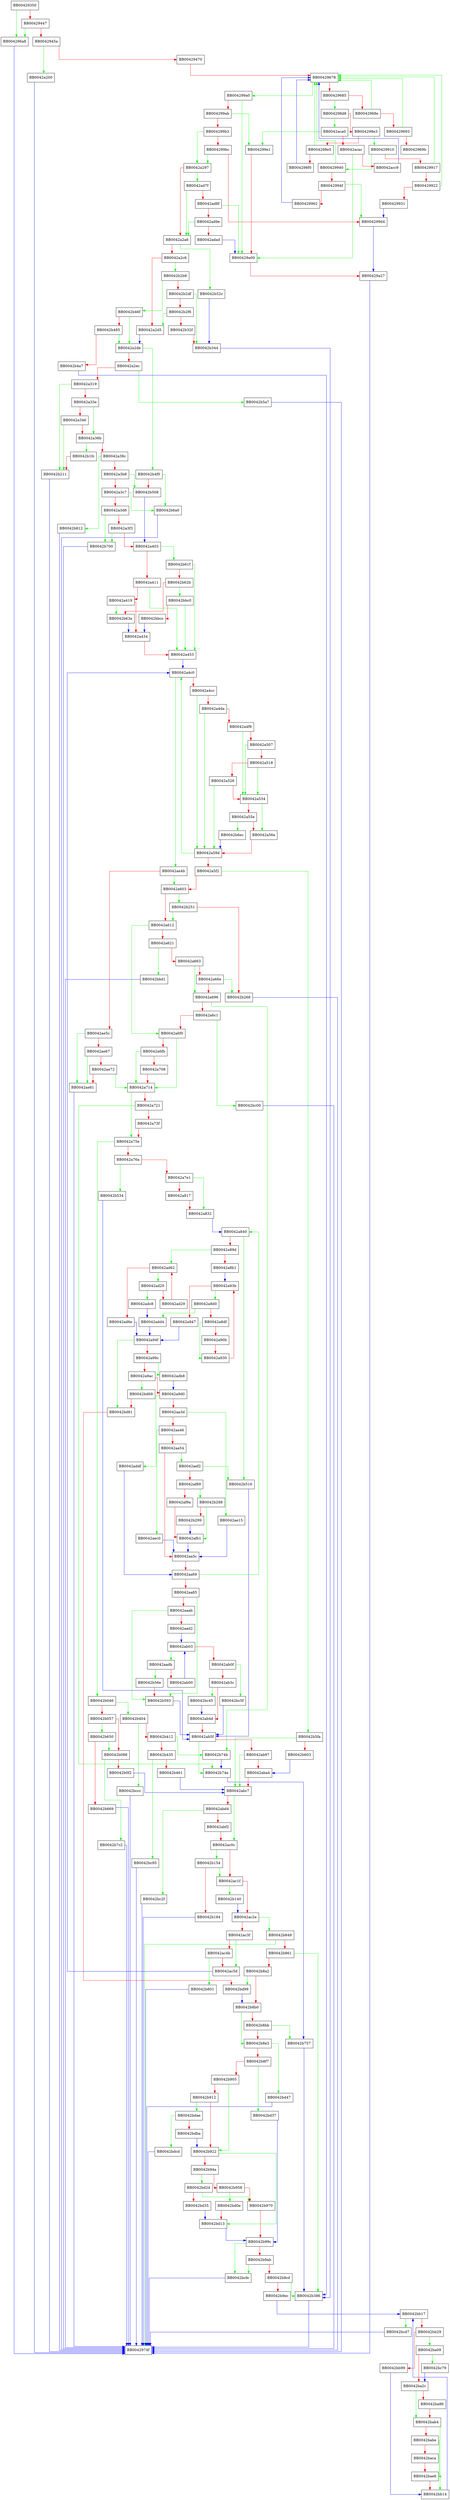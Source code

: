 digraph ocsp_main {
  node [shape="box"];
  graph [splines=ortho];
  BB00429350 -> BB004296a8 [color="green"];
  BB00429350 -> BB00429447 [color="red"];
  BB00429447 -> BB004296a8 [color="green"];
  BB00429447 -> BB0042945a [color="red"];
  BB0042945a -> BB0042a200 [color="green"];
  BB0042945a -> BB00429470 [color="red"];
  BB00429470 -> BB00429678 [color="red"];
  BB00429678 -> BB004299a0 [color="green"];
  BB00429678 -> BB00429685 [color="red"];
  BB00429685 -> BB004298d8 [color="green"];
  BB00429685 -> BB0042968e [color="red"];
  BB0042968e -> BB00429678 [color="green"];
  BB0042968e -> BB00429693 [color="red"];
  BB00429693 -> BB00429678 [color="green"];
  BB00429693 -> BB0042969b [color="red"];
  BB004296a8 -> BB0042974f [color="blue"];
  BB004298d8 -> BB0042aca0 [color="green"];
  BB004298d8 -> BB004298e3 [color="red"];
  BB004298e3 -> BB00429910 [color="green"];
  BB004298e3 -> BB004298e5 [color="red"];
  BB004298e5 -> BB00429678 [color="green"];
  BB004298e5 -> BB004298f0 [color="red"];
  BB004298f0 -> BB00429678 [color="blue"];
  BB00429910 -> BB00429940 [color="green"];
  BB00429910 -> BB00429917 [color="red"];
  BB00429917 -> BB00429678 [color="green"];
  BB00429917 -> BB00429922 [color="red"];
  BB00429922 -> BB00429678 [color="green"];
  BB00429922 -> BB00429931 [color="red"];
  BB00429931 -> BB004299d4 [color="blue"];
  BB00429940 -> BB00429678 [color="green"];
  BB00429940 -> BB0042994f [color="red"];
  BB0042994f -> BB004299d4 [color="green"];
  BB0042994f -> BB00429962 [color="red"];
  BB00429962 -> BB00429678 [color="blue"];
  BB004299a0 -> BB00429a00 [color="green"];
  BB004299a0 -> BB004299ab [color="red"];
  BB004299ab -> BB004299e1 [color="green"];
  BB004299ab -> BB004299b3 [color="red"];
  BB004299b3 -> BB0042a297 [color="green"];
  BB004299b3 -> BB004299bc [color="red"];
  BB004299bc -> BB0042a297 [color="green"];
  BB004299bc -> BB004299d4 [color="red"];
  BB004299d4 -> BB00429a27 [color="blue"];
  BB004299e1 -> BB00429a00 [color="red"];
  BB00429a00 -> BB00429a27 [color="red"];
  BB00429a27 -> BB0042974f [color="blue"];
  BB0042a200 -> BB0042974f [color="blue"];
  BB0042a297 -> BB0042ad7f [color="green"];
  BB0042a297 -> BB0042a2a6 [color="red"];
  BB0042a2a6 -> BB0042b52c [color="green"];
  BB0042a2a6 -> BB0042a2c6 [color="red"];
  BB0042a2c6 -> BB0042b2b8 [color="green"];
  BB0042a2c6 -> BB0042a2d5 [color="red"];
  BB0042a2d5 -> BB0042a2de [color="blue"];
  BB0042a2de -> BB0042b4f0 [color="green"];
  BB0042a2de -> BB0042a2ec [color="red"];
  BB0042a2ec -> BB0042b5a7 [color="green"];
  BB0042a2ec -> BB0042a319 [color="red"];
  BB0042a319 -> BB0042b211 [color="green"];
  BB0042a319 -> BB0042a33e [color="red"];
  BB0042a33e -> BB0042a36b [color="green"];
  BB0042a33e -> BB0042a346 [color="red"];
  BB0042a346 -> BB0042b211 [color="green"];
  BB0042a346 -> BB0042a36b [color="red"];
  BB0042a36b -> BB0042b1fc [color="green"];
  BB0042a36b -> BB0042a38c [color="red"];
  BB0042a38c -> BB0042b812 [color="green"];
  BB0042a38c -> BB0042a3b8 [color="red"];
  BB0042a3b8 -> BB0042b508 [color="green"];
  BB0042a3b8 -> BB0042a3c7 [color="red"];
  BB0042a3c7 -> BB0042b6a0 [color="green"];
  BB0042a3c7 -> BB0042a3d6 [color="red"];
  BB0042a3d6 -> BB0042b700 [color="green"];
  BB0042a3d6 -> BB0042a3f3 [color="red"];
  BB0042a3f3 -> BB0042b700 [color="green"];
  BB0042a3f3 -> BB0042a403 [color="red"];
  BB0042a403 -> BB0042b61f [color="green"];
  BB0042a403 -> BB0042a411 [color="red"];
  BB0042a411 -> BB0042a453 [color="green"];
  BB0042a411 -> BB0042a419 [color="red"];
  BB0042a419 -> BB0042b63a [color="green"];
  BB0042a419 -> BB0042a434 [color="red"];
  BB0042a434 -> BB0042a453 [color="red"];
  BB0042a453 -> BB0042a4c0 [color="blue"];
  BB0042a4c0 -> BB0042ae4b [color="green"];
  BB0042a4c0 -> BB0042a4cc [color="red"];
  BB0042a4cc -> BB0042a59d [color="green"];
  BB0042a4cc -> BB0042a4da [color="red"];
  BB0042a4da -> BB0042a59d [color="green"];
  BB0042a4da -> BB0042a4f9 [color="red"];
  BB0042a4f9 -> BB0042a534 [color="green"];
  BB0042a4f9 -> BB0042a507 [color="red"];
  BB0042a507 -> BB0042a534 [color="green"];
  BB0042a507 -> BB0042a518 [color="red"];
  BB0042a518 -> BB0042a534 [color="green"];
  BB0042a518 -> BB0042a526 [color="red"];
  BB0042a526 -> BB0042a59d [color="green"];
  BB0042a526 -> BB0042a534 [color="red"];
  BB0042a534 -> BB0042a56e [color="green"];
  BB0042a534 -> BB0042a55e [color="red"];
  BB0042a55e -> BB0042b6ec [color="green"];
  BB0042a55e -> BB0042a56e [color="red"];
  BB0042a56e -> BB0042a59d [color="red"];
  BB0042a59d -> BB0042a4c0 [color="green"];
  BB0042a59d -> BB0042a5f2 [color="red"];
  BB0042a5f2 -> BB0042b5fa [color="green"];
  BB0042a5f2 -> BB0042a603 [color="red"];
  BB0042a603 -> BB0042b251 [color="green"];
  BB0042a603 -> BB0042a612 [color="red"];
  BB0042a612 -> BB0042a6f0 [color="green"];
  BB0042a612 -> BB0042a621 [color="red"];
  BB0042a621 -> BB0042bbd1 [color="green"];
  BB0042a621 -> BB0042a663 [color="red"];
  BB0042a663 -> BB0042a696 [color="green"];
  BB0042a663 -> BB0042a66e [color="red"];
  BB0042a66e -> BB0042b268 [color="green"];
  BB0042a66e -> BB0042a696 [color="red"];
  BB0042a696 -> BB0042b74b [color="green"];
  BB0042a696 -> BB0042a6c1 [color="red"];
  BB0042a6c1 -> BB0042bc00 [color="green"];
  BB0042a6c1 -> BB0042a6f0 [color="red"];
  BB0042a6f0 -> BB0042a714 [color="green"];
  BB0042a6f0 -> BB0042a6fb [color="red"];
  BB0042a6fb -> BB0042a714 [color="green"];
  BB0042a6fb -> BB0042a708 [color="red"];
  BB0042a708 -> BB0042a714 [color="red"];
  BB0042a714 -> BB0042a75e [color="green"];
  BB0042a714 -> BB0042a721 [color="red"];
  BB0042a721 -> BB0042b74e [color="green"];
  BB0042a721 -> BB0042a73f [color="red"];
  BB0042a73f -> BB0042a75e [color="red"];
  BB0042a75e -> BB0042b046 [color="green"];
  BB0042a75e -> BB0042a76a [color="red"];
  BB0042a76a -> BB0042b534 [color="green"];
  BB0042a76a -> BB0042a7e1 [color="red"];
  BB0042a7e1 -> BB0042a832 [color="green"];
  BB0042a7e1 -> BB0042a817 [color="red"];
  BB0042a817 -> BB0042a832 [color="red"];
  BB0042a832 -> BB0042a840 [color="blue"];
  BB0042a840 -> BB0042b516 [color="green"];
  BB0042a840 -> BB0042a89d [color="red"];
  BB0042a89d -> BB0042ad62 [color="green"];
  BB0042a89d -> BB0042a8b1 [color="red"];
  BB0042a8b1 -> BB0042a93b [color="blue"];
  BB0042a8d0 -> BB0042add4 [color="green"];
  BB0042a8d0 -> BB0042a8df [color="red"];
  BB0042a8df -> BB0042a930 [color="green"];
  BB0042a8df -> BB0042a90b [color="red"];
  BB0042a90b -> BB0042a930 [color="red"];
  BB0042a930 -> BB0042a93b [color="red"];
  BB0042a93b -> BB0042a8d0 [color="green"];
  BB0042a93b -> BB0042a947 [color="red"];
  BB0042a947 -> BB0042a94f [color="blue"];
  BB0042a94f -> BB0042bd81 [color="green"];
  BB0042a94f -> BB0042a99c [color="red"];
  BB0042a99c -> BB0042adb8 [color="green"];
  BB0042a99c -> BB0042a9ac [color="red"];
  BB0042a9ac -> BB0042bd69 [color="green"];
  BB0042a9ac -> BB0042a9d0 [color="red"];
  BB0042a9d0 -> BB0042addf [color="green"];
  BB0042a9d0 -> BB0042aa3d [color="red"];
  BB0042aa3d -> BB0042ae15 [color="green"];
  BB0042aa3d -> BB0042aa46 [color="red"];
  BB0042aa46 -> BB0042aec0 [color="green"];
  BB0042aa46 -> BB0042aa54 [color="red"];
  BB0042aa54 -> BB0042aef2 [color="green"];
  BB0042aa54 -> BB0042aa5c [color="red"];
  BB0042aa5c -> BB0042aa69 [color="red"];
  BB0042aa69 -> BB0042a840 [color="green"];
  BB0042aa69 -> BB0042aa85 [color="red"];
  BB0042aa85 -> BB0042b593 [color="green"];
  BB0042aa85 -> BB0042aaab [color="red"];
  BB0042aaab -> BB0042b593 [color="green"];
  BB0042aaab -> BB0042aad2 [color="red"];
  BB0042aad2 -> BB0042ab03 [color="blue"];
  BB0042aadb -> BB0042b56e [color="green"];
  BB0042aadb -> BB0042ab00 [color="red"];
  BB0042ab00 -> BB0042ab03 [color="blue"];
  BB0042ab03 -> BB0042aadb [color="green"];
  BB0042ab03 -> BB0042ab0f [color="red"];
  BB0042ab0f -> BB0042bc5f [color="green"];
  BB0042ab0f -> BB0042ab3c [color="red"];
  BB0042ab3c -> BB0042bc45 [color="green"];
  BB0042ab3c -> BB0042ab4d [color="red"];
  BB0042ab4d -> BB0042ab5f [color="red"];
  BB0042ab5f -> BB0042b74e [color="green"];
  BB0042ab5f -> BB0042ab97 [color="red"];
  BB0042ab97 -> BB0042abc7 [color="green"];
  BB0042ab97 -> BB0042aba4 [color="red"];
  BB0042aba4 -> BB0042abc7 [color="red"];
  BB0042abc7 -> BB0042ac0c [color="green"];
  BB0042abc7 -> BB0042abd4 [color="red"];
  BB0042abd4 -> BB0042bc2f [color="green"];
  BB0042abd4 -> BB0042abf2 [color="red"];
  BB0042abf2 -> BB0042ac0c [color="red"];
  BB0042ac0c -> BB0042b154 [color="green"];
  BB0042ac0c -> BB0042ac1f [color="red"];
  BB0042ac1f -> BB0042b140 [color="green"];
  BB0042ac1f -> BB0042ac2e [color="red"];
  BB0042ac2e -> BB0042b849 [color="green"];
  BB0042ac2e -> BB0042ac3f [color="red"];
  BB0042ac3f -> BB0042ac5d [color="green"];
  BB0042ac3f -> BB0042ac4b [color="red"];
  BB0042ac4b -> BB0042b801 [color="green"];
  BB0042ac4b -> BB0042ac5d [color="red"];
  BB0042ac5d -> BB0042a4c0 [color="blue"];
  BB0042aca0 -> BB004299e1 [color="green"];
  BB0042aca0 -> BB0042acac [color="red"];
  BB0042acac -> BB00429a00 [color="green"];
  BB0042acac -> BB0042acc9 [color="red"];
  BB0042acc9 -> BB00429678 [color="blue"];
  BB0042ad20 -> BB0042adc8 [color="green"];
  BB0042ad20 -> BB0042ad29 [color="red"];
  BB0042ad29 -> BB0042ad62 [color="red"];
  BB0042ad62 -> BB0042ad20 [color="green"];
  BB0042ad62 -> BB0042ad6e [color="red"];
  BB0042ad6e -> BB0042a94f [color="blue"];
  BB0042ad7f -> BB0042a2a6 [color="green"];
  BB0042ad7f -> BB0042ad8f [color="red"];
  BB0042ad8f -> BB00429a00 [color="green"];
  BB0042ad8f -> BB0042ad9e [color="red"];
  BB0042ad9e -> BB0042a2a6 [color="green"];
  BB0042ad9e -> BB0042adad [color="red"];
  BB0042adad -> BB00429a00 [color="blue"];
  BB0042adb8 -> BB0042a9d0 [color="blue"];
  BB0042adc8 -> BB0042add4 [color="blue"];
  BB0042add4 -> BB0042a94f [color="blue"];
  BB0042addf -> BB0042aa69 [color="blue"];
  BB0042ae15 -> BB0042aa5c [color="blue"];
  BB0042ae4b -> BB0042a603 [color="green"];
  BB0042ae4b -> BB0042ae5c [color="red"];
  BB0042ae5c -> BB0042ae81 [color="green"];
  BB0042ae5c -> BB0042ae67 [color="red"];
  BB0042ae67 -> BB0042ae81 [color="green"];
  BB0042ae67 -> BB0042ae72 [color="red"];
  BB0042ae72 -> BB0042a714 [color="green"];
  BB0042ae72 -> BB0042ae81 [color="red"];
  BB0042ae81 -> BB0042974f [color="blue"];
  BB0042aec0 -> BB0042aa5c [color="blue"];
  BB0042aef2 -> BB0042b516 [color="green"];
  BB0042aef2 -> BB0042af89 [color="red"];
  BB0042af89 -> BB0042b288 [color="green"];
  BB0042af89 -> BB0042af9a [color="red"];
  BB0042af9a -> BB0042afb1 [color="red"];
  BB0042afb1 -> BB0042aa5c [color="blue"];
  BB0042b046 -> BB0042b404 [color="green"];
  BB0042b046 -> BB0042b057 [color="red"];
  BB0042b057 -> BB0042b650 [color="green"];
  BB0042b057 -> BB0042b088 [color="red"];
  BB0042b088 -> BB0042b7c2 [color="green"];
  BB0042b088 -> BB0042b0f2 [color="red"];
  BB0042b0f2 -> BB0042abc7 [color="blue"];
  BB0042b140 -> BB0042ac2e [color="blue"];
  BB0042b154 -> BB0042ac1f [color="green"];
  BB0042b154 -> BB0042b184 [color="red"];
  BB0042b184 -> BB0042974f [color="blue"];
  BB0042b1fc -> BB0042b211 [color="red"];
  BB0042b211 -> BB0042974f [color="blue"];
  BB0042b251 -> BB0042a612 [color="green"];
  BB0042b251 -> BB0042b268 [color="red"];
  BB0042b268 -> BB0042974f [color="blue"];
  BB0042b288 -> BB0042afb1 [color="green"];
  BB0042b288 -> BB0042b299 [color="red"];
  BB0042b299 -> BB0042afb1 [color="blue"];
  BB0042b2b8 -> BB0042b46f [color="green"];
  BB0042b2b8 -> BB0042b2df [color="red"];
  BB0042b2df -> BB0042b344 [color="green"];
  BB0042b2df -> BB0042b2f6 [color="red"];
  BB0042b2f6 -> BB0042a2d5 [color="green"];
  BB0042b2f6 -> BB0042b32f [color="red"];
  BB0042b32f -> BB0042b344 [color="red"];
  BB0042b344 -> BB0042b386 [color="blue"];
  BB0042b386 -> BB0042974f [color="blue"];
  BB0042b404 -> BB0042bccc [color="green"];
  BB0042b404 -> BB0042b412 [color="red"];
  BB0042b412 -> BB0042b74b [color="green"];
  BB0042b412 -> BB0042b435 [color="red"];
  BB0042b435 -> BB0042bc95 [color="green"];
  BB0042b435 -> BB0042b461 [color="red"];
  BB0042b461 -> BB0042abc7 [color="blue"];
  BB0042b46f -> BB0042a2de [color="green"];
  BB0042b46f -> BB0042b485 [color="red"];
  BB0042b485 -> BB0042a2de [color="green"];
  BB0042b485 -> BB0042b4a7 [color="red"];
  BB0042b4a7 -> BB0042b386 [color="blue"];
  BB0042b4f0 -> BB0042b6a0 [color="green"];
  BB0042b4f0 -> BB0042b508 [color="red"];
  BB0042b508 -> BB0042a403 [color="blue"];
  BB0042b516 -> BB0042ab5f [color="blue"];
  BB0042b52c -> BB0042b344 [color="blue"];
  BB0042b534 -> BB0042ab5f [color="blue"];
  BB0042b56e -> BB0042b593 [color="red"];
  BB0042b593 -> BB0042ab5f [color="blue"];
  BB0042b5a7 -> BB0042974f [color="blue"];
  BB0042b5fa -> BB0042abc7 [color="green"];
  BB0042b5fa -> BB0042b603 [color="red"];
  BB0042b603 -> BB0042aba4 [color="blue"];
  BB0042b61f -> BB0042a453 [color="green"];
  BB0042b61f -> BB0042b62b [color="red"];
  BB0042b62b -> BB0042bbc0 [color="green"];
  BB0042b62b -> BB0042b63a [color="red"];
  BB0042b63a -> BB0042a434 [color="blue"];
  BB0042b650 -> BB0042b088 [color="green"];
  BB0042b650 -> BB0042b669 [color="red"];
  BB0042b669 -> BB0042974f [color="blue"];
  BB0042b6a0 -> BB0042974f [color="blue"];
  BB0042b6ec -> BB0042a59d [color="blue"];
  BB0042b700 -> BB0042974f [color="blue"];
  BB0042b74b -> BB0042b74e [color="blue"];
  BB0042b74e -> BB0042b757 [color="blue"];
  BB0042b757 -> BB0042b386 [color="blue"];
  BB0042b7c2 -> BB0042974f [color="blue"];
  BB0042b801 -> BB0042974f [color="blue"];
  BB0042b812 -> BB0042974f [color="blue"];
  BB0042b849 -> BB0042974f [color="green"];
  BB0042b849 -> BB0042b861 [color="red"];
  BB0042b861 -> BB0042b386 [color="green"];
  BB0042b861 -> BB0042b8a2 [color="red"];
  BB0042b8a2 -> BB0042bd99 [color="green"];
  BB0042b8a2 -> BB0042b8b0 [color="red"];
  BB0042b8b0 -> BB0042b8e3 [color="green"];
  BB0042b8b0 -> BB0042b8bb [color="red"];
  BB0042b8bb -> BB0042b757 [color="green"];
  BB0042b8bb -> BB0042b8e3 [color="red"];
  BB0042b8e3 -> BB0042bd47 [color="green"];
  BB0042b8e3 -> BB0042b8f7 [color="red"];
  BB0042b8f7 -> BB0042bd37 [color="green"];
  BB0042b8f7 -> BB0042b905 [color="red"];
  BB0042b905 -> BB0042b922 [color="green"];
  BB0042b905 -> BB0042b912 [color="red"];
  BB0042b912 -> BB0042bdae [color="green"];
  BB0042b912 -> BB0042b922 [color="red"];
  BB0042b922 -> BB0042bd13 [color="green"];
  BB0042b922 -> BB0042b94a [color="red"];
  BB0042b94a -> BB0042bd2d [color="green"];
  BB0042b94a -> BB0042b958 [color="red"];
  BB0042b958 -> BB0042bd0e [color="green"];
  BB0042b958 -> BB0042b970 [color="red"];
  BB0042b970 -> BB0042b99c [color="red"];
  BB0042b99c -> BB0042bcfe [color="green"];
  BB0042b99c -> BB0042b9ab [color="red"];
  BB0042b9ab -> BB0042bcfe [color="green"];
  BB0042b9ab -> BB0042b9cd [color="red"];
  BB0042b9cd -> BB0042b386 [color="green"];
  BB0042b9cd -> BB0042b9ec [color="red"];
  BB0042b9ec -> BB0042bb17 [color="blue"];
  BB0042ba09 -> BB0042bc79 [color="green"];
  BB0042ba09 -> BB0042ba2c [color="red"];
  BB0042ba2c -> BB0042bab4 [color="green"];
  BB0042ba2c -> BB0042ba86 [color="red"];
  BB0042ba86 -> BB0042bab4 [color="red"];
  BB0042bab4 -> BB0042bb14 [color="green"];
  BB0042bab4 -> BB0042babe [color="red"];
  BB0042babe -> BB0042bae6 [color="green"];
  BB0042babe -> BB0042baca [color="red"];
  BB0042baca -> BB0042bae6 [color="red"];
  BB0042bae6 -> BB0042bb14 [color="red"];
  BB0042bb14 -> BB0042bb17 [color="blue"];
  BB0042bb17 -> BB0042bcd7 [color="green"];
  BB0042bb17 -> BB0042bb29 [color="red"];
  BB0042bb29 -> BB0042ba09 [color="green"];
  BB0042bb29 -> BB0042bb99 [color="red"];
  BB0042bb99 -> BB0042bb14 [color="blue"];
  BB0042bbc0 -> BB0042a453 [color="green"];
  BB0042bbc0 -> BB0042bbcc [color="red"];
  BB0042bbcc -> BB0042a434 [color="blue"];
  BB0042bbd1 -> BB0042974f [color="blue"];
  BB0042bc00 -> BB0042974f [color="blue"];
  BB0042bc2f -> BB0042974f [color="blue"];
  BB0042bc45 -> BB0042ab4d [color="blue"];
  BB0042bc5f -> BB0042ab5f [color="blue"];
  BB0042bc79 -> BB0042ba2c [color="blue"];
  BB0042bc95 -> BB0042974f [color="blue"];
  BB0042bccc -> BB0042974f [color="blue"];
  BB0042bcd7 -> BB0042974f [color="blue"];
  BB0042bcfe -> BB0042974f [color="blue"];
  BB0042bd0e -> BB0042bd13 [color="red"];
  BB0042bd13 -> BB0042b99c [color="blue"];
  BB0042bd2d -> BB0042b970 [color="green"];
  BB0042bd2d -> BB0042bd35 [color="red"];
  BB0042bd35 -> BB0042bd13 [color="blue"];
  BB0042bd37 -> BB0042b99c [color="blue"];
  BB0042bd47 -> BB0042974f [color="blue"];
  BB0042bd69 -> BB0042bd81 [color="red"];
  BB0042bd81 -> BB0042bd99 [color="red"];
  BB0042bd99 -> BB0042b8b0 [color="blue"];
  BB0042bdae -> BB0042bdcd [color="green"];
  BB0042bdae -> BB0042bdba [color="red"];
  BB0042bdba -> BB0042b922 [color="blue"];
  BB0042bdcd -> BB0042974f [color="blue"];
}